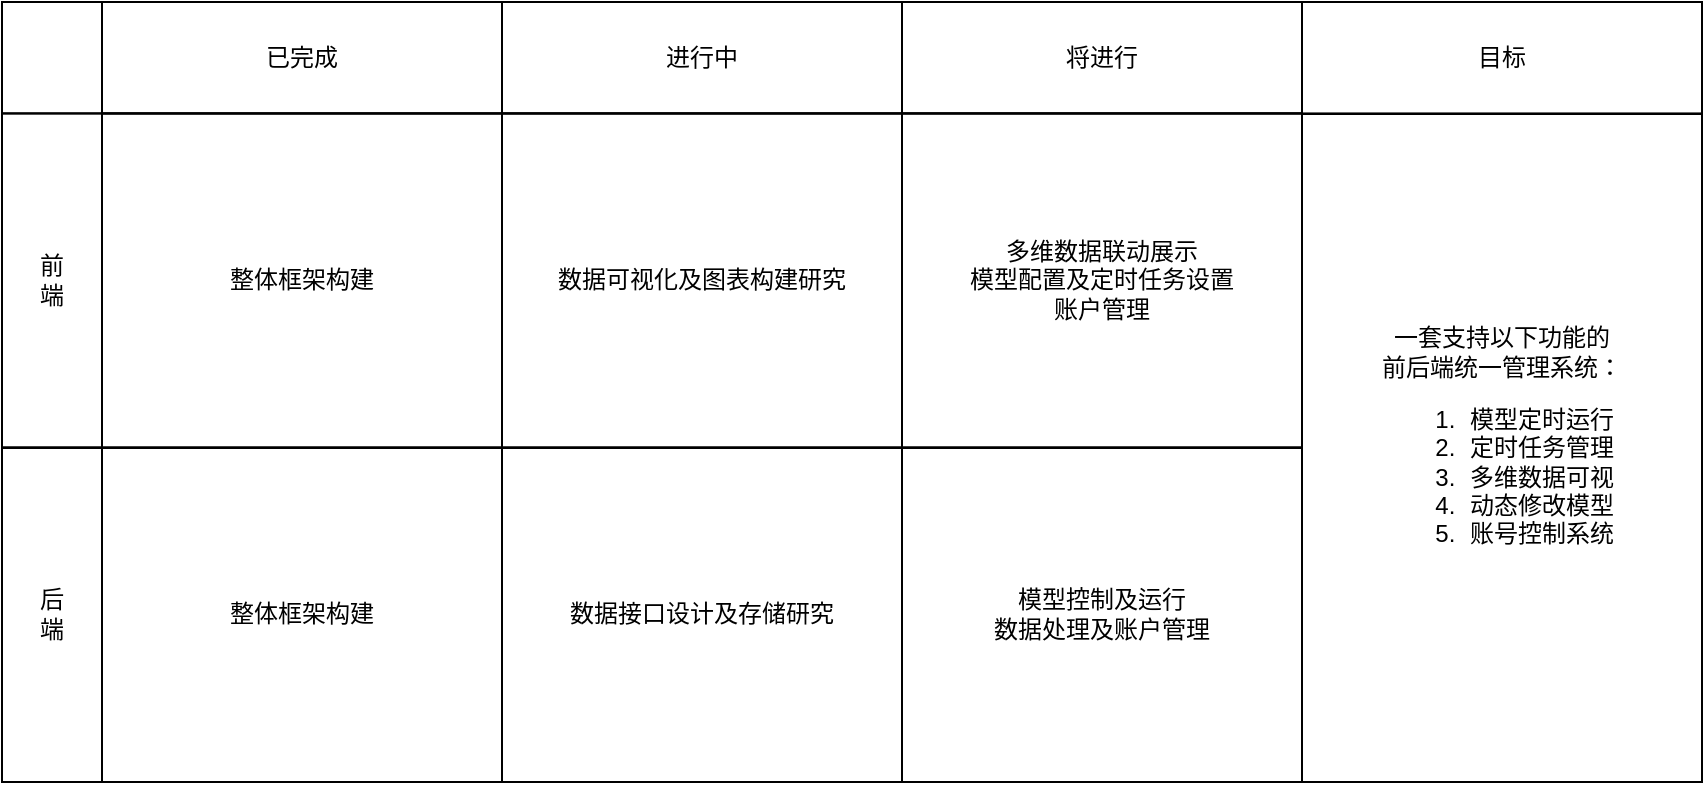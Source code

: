 <mxfile version="11.1.4" type="github"><diagram id="t6CQ2tIAD5__7Q-A57tv" name="第 1 页"><mxGraphModel dx="1180" dy="715" grid="1" gridSize="10" guides="1" tooltips="1" connect="1" arrows="1" fold="1" page="1" pageScale="1" pageWidth="827" pageHeight="1169" math="0" shadow="0"><root><mxCell id="0"/><mxCell id="1" parent="0"/><mxCell id="4g0RVu-vYmdHeI4f4RiP-1" value="" style="group" vertex="1" connectable="0" parent="1"><mxGeometry x="60" y="65" width="850" height="390" as="geometry"/></mxCell><mxCell id="sE5xbutFZ0CPReML00jM-58" value="" style="group" parent="4g0RVu-vYmdHeI4f4RiP-1" vertex="1" connectable="0"><mxGeometry width="850" height="390" as="geometry"/></mxCell><mxCell id="sE5xbutFZ0CPReML00jM-36" value="" style="group" parent="sE5xbutFZ0CPReML00jM-58" vertex="1" connectable="0"><mxGeometry width="850" height="390" as="geometry"/></mxCell><mxCell id="sE5xbutFZ0CPReML00jM-22" value="" style="rounded=0;whiteSpace=wrap;html=1;fillColor=none;" parent="sE5xbutFZ0CPReML00jM-36" vertex="1"><mxGeometry width="650" height="390" as="geometry"/></mxCell><mxCell id="sE5xbutFZ0CPReML00jM-23" value="" style="rounded=0;whiteSpace=wrap;html=1;fillColor=none;" parent="sE5xbutFZ0CPReML00jM-36" vertex="1"><mxGeometry y="55.714" width="650" height="167.143" as="geometry"/></mxCell><mxCell id="sE5xbutFZ0CPReML00jM-24" value="" style="rounded=0;whiteSpace=wrap;html=1;fillColor=none;" parent="sE5xbutFZ0CPReML00jM-36" vertex="1"><mxGeometry y="222.857" width="650" height="167.143" as="geometry"/></mxCell><mxCell id="sE5xbutFZ0CPReML00jM-25" value="前&lt;br&gt;端" style="rounded=0;whiteSpace=wrap;html=1;fillColor=none;" parent="sE5xbutFZ0CPReML00jM-36" vertex="1"><mxGeometry y="55.714" width="50" height="167.143" as="geometry"/></mxCell><mxCell id="sE5xbutFZ0CPReML00jM-26" value="后&lt;br&gt;端" style="rounded=0;whiteSpace=wrap;html=1;fillColor=none;" parent="sE5xbutFZ0CPReML00jM-36" vertex="1"><mxGeometry y="222.857" width="50" height="167.143" as="geometry"/></mxCell><mxCell id="sE5xbutFZ0CPReML00jM-27" value="已完成" style="rounded=0;whiteSpace=wrap;html=1;fillColor=none;" parent="sE5xbutFZ0CPReML00jM-36" vertex="1"><mxGeometry x="50" width="200" height="55.714" as="geometry"/></mxCell><mxCell id="sE5xbutFZ0CPReML00jM-28" value="进行中" style="rounded=0;whiteSpace=wrap;html=1;fillColor=none;" parent="sE5xbutFZ0CPReML00jM-36" vertex="1"><mxGeometry x="250" width="200" height="55.714" as="geometry"/></mxCell><mxCell id="sE5xbutFZ0CPReML00jM-29" value="将进行" style="rounded=0;whiteSpace=wrap;html=1;fillColor=none;" parent="sE5xbutFZ0CPReML00jM-36" vertex="1"><mxGeometry x="450" width="200" height="55.714" as="geometry"/></mxCell><mxCell id="sE5xbutFZ0CPReML00jM-30" value="整体框架构建" style="rounded=0;whiteSpace=wrap;html=1;fillColor=none;" parent="sE5xbutFZ0CPReML00jM-36" vertex="1"><mxGeometry x="50" y="55.714" width="200" height="167.143" as="geometry"/></mxCell><mxCell id="sE5xbutFZ0CPReML00jM-31" value="&lt;span style=&quot;white-space: normal&quot;&gt;整体框架构建&lt;/span&gt;" style="rounded=0;whiteSpace=wrap;html=1;fillColor=none;" parent="sE5xbutFZ0CPReML00jM-36" vertex="1"><mxGeometry x="50" y="222.857" width="200" height="167.143" as="geometry"/></mxCell><mxCell id="sE5xbutFZ0CPReML00jM-32" value="数据可视化及图表构建研究" style="rounded=0;whiteSpace=wrap;html=1;fillColor=none;" parent="sE5xbutFZ0CPReML00jM-36" vertex="1"><mxGeometry x="250" y="55.714" width="200" height="167.143" as="geometry"/></mxCell><mxCell id="sE5xbutFZ0CPReML00jM-33" value="多维数据联动展示&lt;br&gt;模型配置及定时任务设置&lt;br&gt;账户管理" style="rounded=0;whiteSpace=wrap;html=1;fillColor=none;" parent="sE5xbutFZ0CPReML00jM-36" vertex="1"><mxGeometry x="450" y="55.714" width="200" height="167.143" as="geometry"/></mxCell><mxCell id="sE5xbutFZ0CPReML00jM-34" value="数据接口设计及存储研究" style="rounded=0;whiteSpace=wrap;html=1;fillColor=none;" parent="sE5xbutFZ0CPReML00jM-36" vertex="1"><mxGeometry x="250" y="222.857" width="200" height="167.143" as="geometry"/></mxCell><mxCell id="sE5xbutFZ0CPReML00jM-35" value="模型控制及运行&lt;br&gt;数据处理及账户管理" style="rounded=0;whiteSpace=wrap;html=1;fillColor=none;" parent="sE5xbutFZ0CPReML00jM-36" vertex="1"><mxGeometry x="450" y="222.857" width="200" height="167.143" as="geometry"/></mxCell><mxCell id="sE5xbutFZ0CPReML00jM-39" value="&lt;span&gt;一套支持以下功能的&lt;/span&gt;&lt;br&gt;&lt;span&gt;前后端统一管理系统：&lt;br&gt;&lt;ol&gt;&lt;li&gt;&lt;span&gt;模型定时运行&lt;/span&gt;&lt;/li&gt;&lt;li&gt;&lt;span&gt;定时任务管理&lt;/span&gt;&lt;/li&gt;&lt;li&gt;&lt;span&gt;多维数据可视&lt;/span&gt;&lt;/li&gt;&lt;li&gt;&lt;span&gt;动态修改模型&lt;/span&gt;&lt;/li&gt;&lt;li&gt;&lt;span&gt;账号控制系统&lt;/span&gt;&lt;/li&gt;&lt;/ol&gt;&lt;/span&gt;" style="rounded=0;whiteSpace=wrap;html=1;fillColor=none;align=center;" parent="sE5xbutFZ0CPReML00jM-36" vertex="1"><mxGeometry x="650" y="55.714" width="200" height="334.286" as="geometry"/></mxCell><mxCell id="sE5xbutFZ0CPReML00jM-38" value="目标" style="rounded=0;whiteSpace=wrap;html=1;fillColor=none;" parent="sE5xbutFZ0CPReML00jM-36" vertex="1"><mxGeometry x="650" width="200" height="56" as="geometry"/></mxCell></root></mxGraphModel></diagram></mxfile>